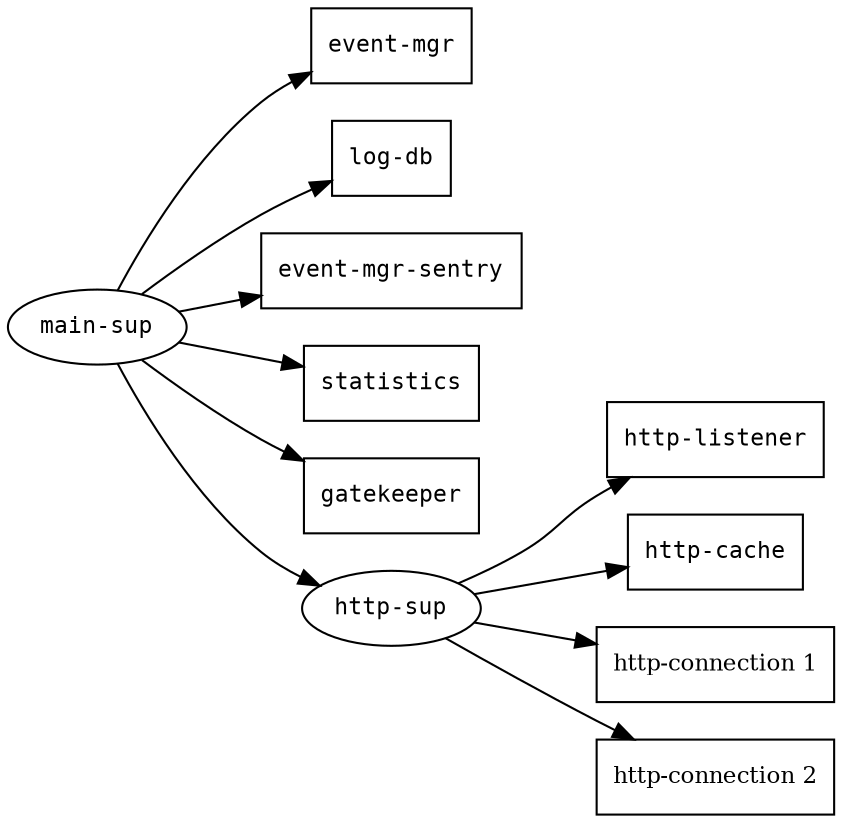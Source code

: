 digraph G {
  graph [margin=0,rankdir=LR];
  node [shape=box,fontname="Courier",fontsize=11];
  mainsup [label="main-sup",shape=ellipse];
  eventmgr [label="event-mgr"];
  logdb [label="log-db"];
  eventmgrsentry [label="event-mgr-sentry"];
  statistics [label="statistics"];
  gatekeeper [label="gatekeeper"];
  httpsup [label="http-sup",shape=ellipse];
  httpd [label="http-listener"];
  httpcache [label="http-cache"];
  hc1 [label="http-connection 1",fontname="Times-Roman"];
  hc2 [label="http-connection 2",fontname="Times-Roman"];
  mainsup -> eventmgr;
  mainsup -> logdb;
  mainsup -> eventmgrsentry;
  mainsup -> statistics;
  mainsup -> gatekeeper;
  mainsup -> httpsup;
  httpsup -> httpd;
  httpsup -> httpcache;
  httpsup -> hc1;
  httpsup -> hc2;
}

